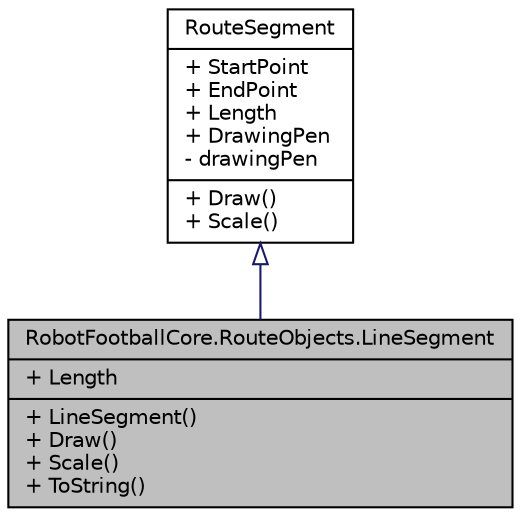 digraph G
{
  edge [fontname="Helvetica",fontsize="10",labelfontname="Helvetica",labelfontsize="10"];
  node [fontname="Helvetica",fontsize="10",shape=record];
  Node1 [label="{RobotFootballCore.RouteObjects.LineSegment\n|+ Length\l|+ LineSegment()\l+ Draw()\l+ Scale()\l+ ToString()\l}",height=0.2,width=0.4,color="black", fillcolor="grey75", style="filled" fontcolor="black"];
  Node2 -> Node1 [dir="back",color="midnightblue",fontsize="10",style="solid",arrowtail="onormal",fontname="Helvetica"];
  Node2 [label="{RouteSegment\n|+ StartPoint\l+ EndPoint\l+ Length\l+ DrawingPen\l- drawingPen\l|+ Draw()\l+ Scale()\l}",height=0.2,width=0.4,color="black", fillcolor="white", style="filled",URL="$class_robot_football_core_1_1_route_objects_1_1_route_segment.html"];
}

